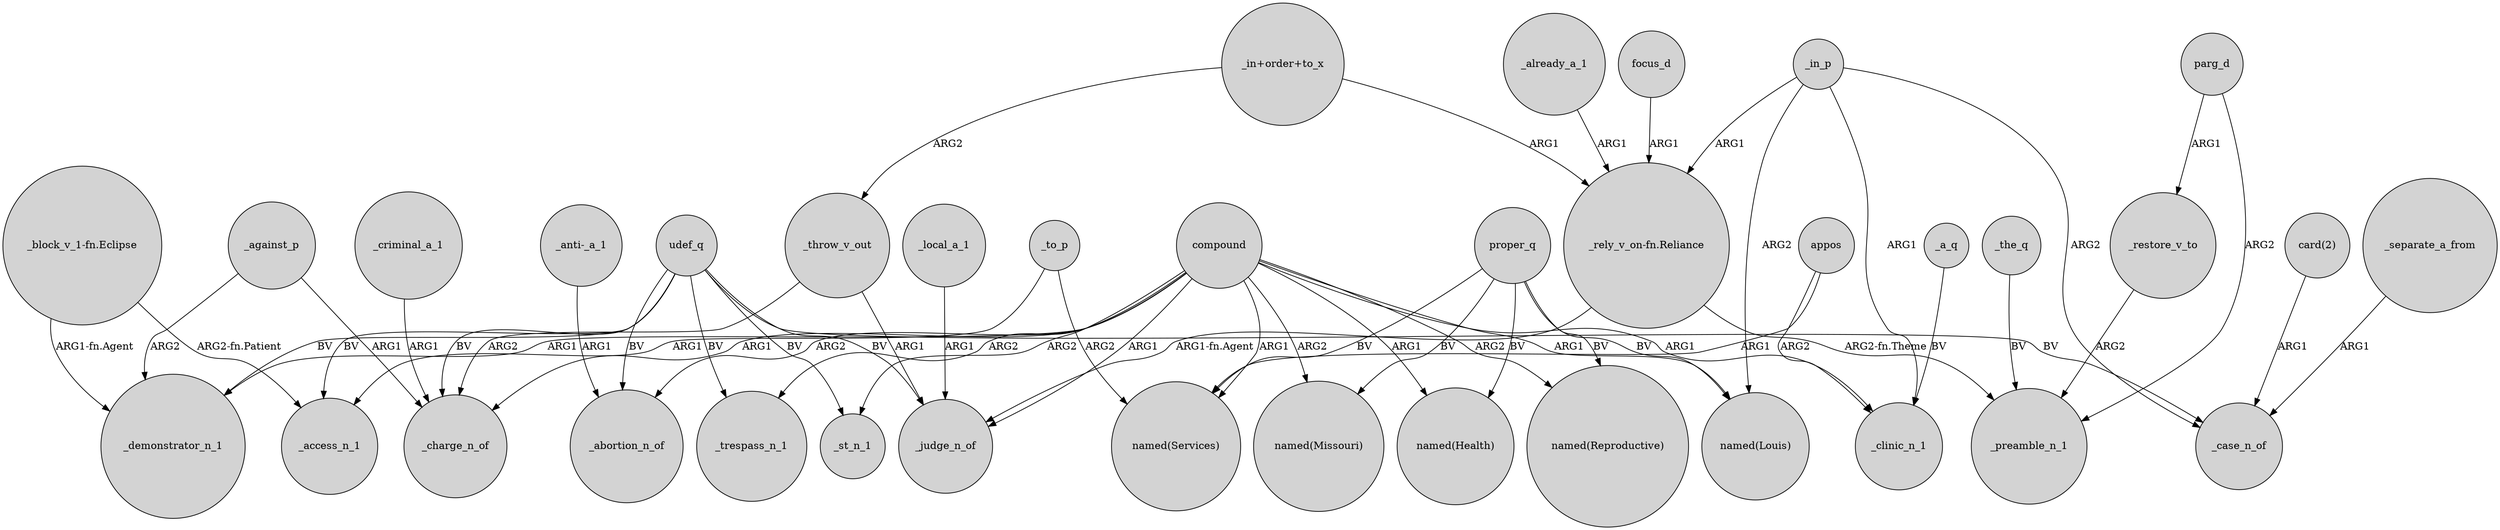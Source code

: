 digraph {
	node [shape=circle style=filled]
	_to_p -> "named(Services)" [label=ARG2]
	_restore_v_to -> _preamble_n_1 [label=ARG2]
	"_in+order+to_x" -> "_rely_v_on-fn.Reliance" [label=ARG1]
	"_anti-_a_1" -> _abortion_n_of [label=ARG1]
	parg_d -> _restore_v_to [label=ARG1]
	"_block_v_1-fn.Eclipse" -> _demonstrator_n_1 [label="ARG1-fn.Agent"]
	proper_q -> "named(Louis)" [label=BV]
	_throw_v_out -> _judge_n_of [label=ARG1]
	_criminal_a_1 -> _charge_n_of [label=ARG1]
	_the_q -> _preamble_n_1 [label=BV]
	_already_a_1 -> "_rely_v_on-fn.Reliance" [label=ARG1]
	compound -> "named(Services)" [label=ARG1]
	udef_q -> _st_n_1 [label=BV]
	appos -> _clinic_n_1 [label=ARG2]
	proper_q -> "named(Health)" [label=BV]
	udef_q -> _demonstrator_n_1 [label=BV]
	proper_q -> "named(Services)" [label=BV]
	_in_p -> "named(Louis)" [label=ARG2]
	_in_p -> "_rely_v_on-fn.Reliance" [label=ARG1]
	udef_q -> _charge_n_of [label=BV]
	udef_q -> _judge_n_of [label=BV]
	_separate_a_from -> _case_n_of [label=ARG1]
	proper_q -> "named(Reproductive)" [label=BV]
	compound -> "named(Louis)" [label=ARG1]
	compound -> _st_n_1 [label=ARG2]
	"_rely_v_on-fn.Reliance" -> _preamble_n_1 [label="ARG2-fn.Theme"]
	udef_q -> _access_n_1 [label=BV]
	"_rely_v_on-fn.Reliance" -> _judge_n_of [label="ARG1-fn.Agent"]
	proper_q -> "named(Missouri)" [label=BV]
	compound -> _judge_n_of [label=ARG1]
	focus_d -> "_rely_v_on-fn.Reliance" [label=ARG1]
	_against_p -> _charge_n_of [label=ARG1]
	_to_p -> _access_n_1 [label=ARG1]
	_a_q -> _clinic_n_1 [label=BV]
	parg_d -> _preamble_n_1 [label=ARG2]
	appos -> "named(Services)" [label=ARG1]
	compound -> _charge_n_of [label=ARG1]
	_against_p -> _demonstrator_n_1 [label=ARG2]
	_in_p -> _case_n_of [label=ARG2]
	compound -> "named(Missouri)" [label=ARG2]
	_in_p -> _clinic_n_1 [label=ARG1]
	udef_q -> _abortion_n_of [label=BV]
	compound -> "named(Health)" [label=ARG1]
	udef_q -> _case_n_of [label=BV]
	compound -> _trespass_n_1 [label=ARG2]
	_throw_v_out -> _charge_n_of [label=ARG2]
	compound -> _abortion_n_of [label=ARG2]
	"card(2)" -> _case_n_of [label=ARG1]
	compound -> _demonstrator_n_1 [label=ARG1]
	udef_q -> _trespass_n_1 [label=BV]
	compound -> _clinic_n_1 [label=ARG1]
	_local_a_1 -> _judge_n_of [label=ARG1]
	"_block_v_1-fn.Eclipse" -> _access_n_1 [label="ARG2-fn.Patient"]
	compound -> "named(Reproductive)" [label=ARG2]
	"_in+order+to_x" -> _throw_v_out [label=ARG2]
}
